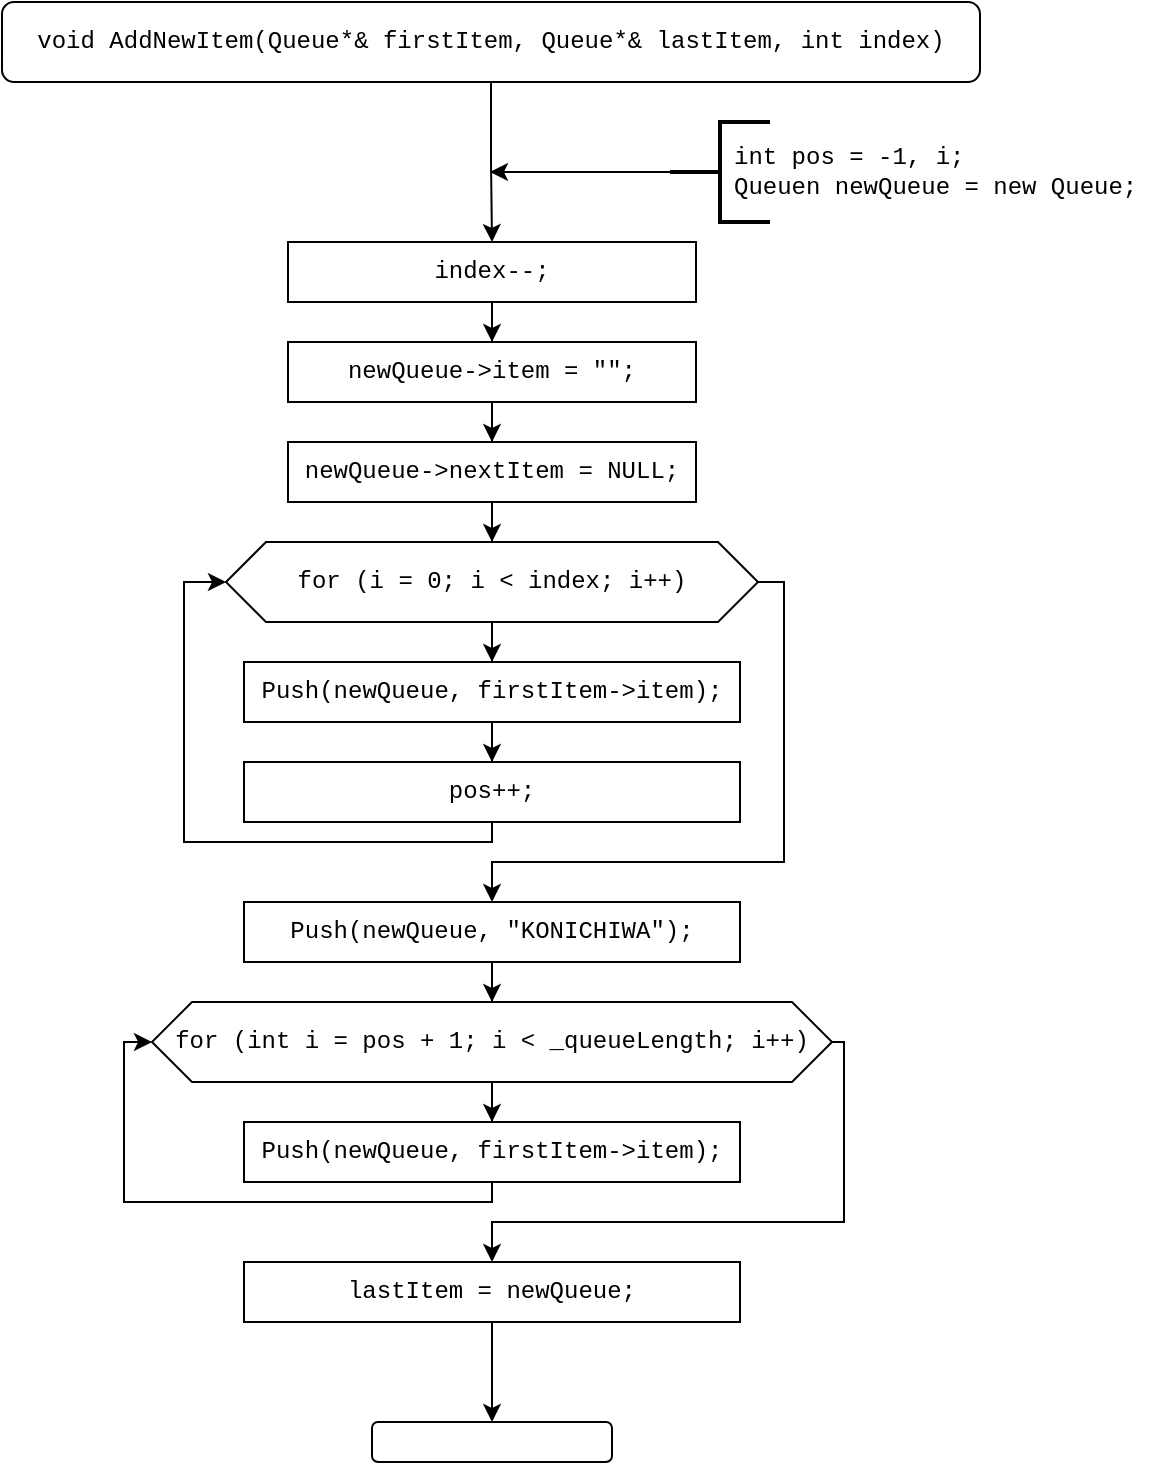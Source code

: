 <mxfile version="14.1.8" type="device"><diagram id="6laKdCrBsqB99YHVXzBF" name="Страница 1"><mxGraphModel dx="1673" dy="979" grid="1" gridSize="10" guides="1" tooltips="1" connect="1" arrows="1" fold="1" page="1" pageScale="1" pageWidth="827" pageHeight="1169" math="0" shadow="0"><root><mxCell id="0"/><mxCell id="1" parent="0"/><mxCell id="5pwGJo5ivdoOLuTYadrB-4" style="edgeStyle=orthogonalEdgeStyle;rounded=0;orthogonalLoop=1;jettySize=auto;html=1;fontFamily=Courier New;entryX=0.5;entryY=0;entryDx=0;entryDy=0;" edge="1" parent="1" source="5pwGJo5ivdoOLuTYadrB-1" target="5pwGJo5ivdoOLuTYadrB-6"><mxGeometry relative="1" as="geometry"><mxPoint x="413.5" y="160" as="targetPoint"/></mxGeometry></mxCell><mxCell id="5pwGJo5ivdoOLuTYadrB-1" value="void AddNewItem(Queue*&amp;amp; firstItem, Queue*&amp;amp; lastItem, int index)" style="rounded=1;whiteSpace=wrap;html=1;fontFamily=Courier New;" vertex="1" parent="1"><mxGeometry x="169" y="40" width="489" height="40" as="geometry"/></mxCell><mxCell id="5pwGJo5ivdoOLuTYadrB-5" style="edgeStyle=orthogonalEdgeStyle;rounded=0;orthogonalLoop=1;jettySize=auto;html=1;fontFamily=Courier New;" edge="1" parent="1" source="5pwGJo5ivdoOLuTYadrB-2"><mxGeometry relative="1" as="geometry"><mxPoint x="413" y="125" as="targetPoint"/></mxGeometry></mxCell><mxCell id="5pwGJo5ivdoOLuTYadrB-2" value="" style="strokeWidth=2;html=1;shape=mxgraph.flowchart.annotation_2;align=left;labelPosition=right;pointerEvents=1;" vertex="1" parent="1"><mxGeometry x="503" y="100" width="50" height="50" as="geometry"/></mxCell><mxCell id="5pwGJo5ivdoOLuTYadrB-3" value="int pos = -1, i;&lt;br&gt;Queuen newQueue = new Queue;" style="text;html=1;strokeColor=none;fillColor=none;align=left;verticalAlign=middle;whiteSpace=wrap;rounded=0;fontFamily=Courier New;" vertex="1" parent="1"><mxGeometry x="533" y="95" width="210" height="60" as="geometry"/></mxCell><mxCell id="5pwGJo5ivdoOLuTYadrB-8" style="edgeStyle=orthogonalEdgeStyle;rounded=0;orthogonalLoop=1;jettySize=auto;html=1;entryX=0.5;entryY=0;entryDx=0;entryDy=0;fontFamily=Courier New;" edge="1" parent="1" source="5pwGJo5ivdoOLuTYadrB-6" target="5pwGJo5ivdoOLuTYadrB-7"><mxGeometry relative="1" as="geometry"/></mxCell><mxCell id="5pwGJo5ivdoOLuTYadrB-6" value="index--;" style="rounded=0;whiteSpace=wrap;html=1;fontFamily=Courier New;align=center;" vertex="1" parent="1"><mxGeometry x="312" y="160" width="204" height="30" as="geometry"/></mxCell><mxCell id="5pwGJo5ivdoOLuTYadrB-10" style="edgeStyle=orthogonalEdgeStyle;rounded=0;orthogonalLoop=1;jettySize=auto;html=1;entryX=0.5;entryY=0;entryDx=0;entryDy=0;fontFamily=Courier New;" edge="1" parent="1" source="5pwGJo5ivdoOLuTYadrB-7" target="5pwGJo5ivdoOLuTYadrB-9"><mxGeometry relative="1" as="geometry"/></mxCell><mxCell id="5pwGJo5ivdoOLuTYadrB-7" value="newQueue-&amp;gt;item = &quot;&quot;;" style="rounded=0;whiteSpace=wrap;html=1;fontFamily=Courier New;align=center;" vertex="1" parent="1"><mxGeometry x="312" y="210" width="204" height="30" as="geometry"/></mxCell><mxCell id="5pwGJo5ivdoOLuTYadrB-12" style="edgeStyle=orthogonalEdgeStyle;rounded=0;orthogonalLoop=1;jettySize=auto;html=1;entryX=0.5;entryY=0;entryDx=0;entryDy=0;fontFamily=Courier New;" edge="1" parent="1" source="5pwGJo5ivdoOLuTYadrB-9" target="5pwGJo5ivdoOLuTYadrB-11"><mxGeometry relative="1" as="geometry"/></mxCell><mxCell id="5pwGJo5ivdoOLuTYadrB-9" value="newQueue-&amp;gt;nextItem = NULL;" style="rounded=0;whiteSpace=wrap;html=1;fontFamily=Courier New;align=center;" vertex="1" parent="1"><mxGeometry x="312" y="260" width="204" height="30" as="geometry"/></mxCell><mxCell id="5pwGJo5ivdoOLuTYadrB-16" style="edgeStyle=orthogonalEdgeStyle;rounded=0;orthogonalLoop=1;jettySize=auto;html=1;entryX=0.5;entryY=0;entryDx=0;entryDy=0;fontFamily=Courier New;" edge="1" parent="1" source="5pwGJo5ivdoOLuTYadrB-11" target="5pwGJo5ivdoOLuTYadrB-13"><mxGeometry relative="1" as="geometry"/></mxCell><mxCell id="5pwGJo5ivdoOLuTYadrB-20" style="edgeStyle=orthogonalEdgeStyle;rounded=0;orthogonalLoop=1;jettySize=auto;html=1;fontFamily=Courier New;" edge="1" parent="1" source="5pwGJo5ivdoOLuTYadrB-11"><mxGeometry relative="1" as="geometry"><mxPoint x="414" y="490" as="targetPoint"/><Array as="points"><mxPoint x="560" y="330"/><mxPoint x="560" y="470"/></Array></mxGeometry></mxCell><mxCell id="5pwGJo5ivdoOLuTYadrB-11" value="for (i = 0; i &amp;lt; index; i++)" style="shape=hexagon;perimeter=hexagonPerimeter2;whiteSpace=wrap;html=1;fixedSize=1;fontFamily=Courier New;" vertex="1" parent="1"><mxGeometry x="281" y="310" width="266" height="40" as="geometry"/></mxCell><mxCell id="5pwGJo5ivdoOLuTYadrB-18" style="edgeStyle=orthogonalEdgeStyle;rounded=0;orthogonalLoop=1;jettySize=auto;html=1;entryX=0.5;entryY=0;entryDx=0;entryDy=0;fontFamily=Courier New;" edge="1" parent="1" source="5pwGJo5ivdoOLuTYadrB-13" target="5pwGJo5ivdoOLuTYadrB-17"><mxGeometry relative="1" as="geometry"/></mxCell><mxCell id="5pwGJo5ivdoOLuTYadrB-13" value="Push(newQueue, firstItem-&amp;gt;item);" style="rounded=0;whiteSpace=wrap;html=1;fontFamily=Courier New;align=center;" vertex="1" parent="1"><mxGeometry x="290" y="370" width="248" height="30" as="geometry"/></mxCell><mxCell id="5pwGJo5ivdoOLuTYadrB-19" style="edgeStyle=orthogonalEdgeStyle;rounded=0;orthogonalLoop=1;jettySize=auto;html=1;fontFamily=Courier New;entryX=0;entryY=0.5;entryDx=0;entryDy=0;" edge="1" parent="1" source="5pwGJo5ivdoOLuTYadrB-17" target="5pwGJo5ivdoOLuTYadrB-11"><mxGeometry relative="1" as="geometry"><mxPoint x="260" y="330" as="targetPoint"/><Array as="points"><mxPoint x="414" y="460"/><mxPoint x="260" y="460"/><mxPoint x="260" y="330"/></Array></mxGeometry></mxCell><mxCell id="5pwGJo5ivdoOLuTYadrB-17" value="pos++;" style="rounded=0;whiteSpace=wrap;html=1;fontFamily=Courier New;align=center;" vertex="1" parent="1"><mxGeometry x="290" y="420" width="248" height="30" as="geometry"/></mxCell><mxCell id="5pwGJo5ivdoOLuTYadrB-23" style="edgeStyle=orthogonalEdgeStyle;rounded=0;orthogonalLoop=1;jettySize=auto;html=1;entryX=0.5;entryY=0;entryDx=0;entryDy=0;fontFamily=Courier New;" edge="1" parent="1" source="5pwGJo5ivdoOLuTYadrB-21" target="5pwGJo5ivdoOLuTYadrB-22"><mxGeometry relative="1" as="geometry"/></mxCell><mxCell id="5pwGJo5ivdoOLuTYadrB-21" value="Push(newQueue, &quot;KONICHIWA&quot;);" style="rounded=0;whiteSpace=wrap;html=1;fontFamily=Courier New;align=center;" vertex="1" parent="1"><mxGeometry x="290" y="490" width="248" height="30" as="geometry"/></mxCell><mxCell id="5pwGJo5ivdoOLuTYadrB-25" style="edgeStyle=orthogonalEdgeStyle;rounded=0;orthogonalLoop=1;jettySize=auto;html=1;entryX=0.5;entryY=0;entryDx=0;entryDy=0;fontFamily=Courier New;" edge="1" parent="1" source="5pwGJo5ivdoOLuTYadrB-22" target="5pwGJo5ivdoOLuTYadrB-24"><mxGeometry relative="1" as="geometry"/></mxCell><mxCell id="5pwGJo5ivdoOLuTYadrB-27" style="edgeStyle=orthogonalEdgeStyle;rounded=0;orthogonalLoop=1;jettySize=auto;html=1;fontFamily=Courier New;entryX=0.5;entryY=0;entryDx=0;entryDy=0;" edge="1" parent="1" source="5pwGJo5ivdoOLuTYadrB-22" target="5pwGJo5ivdoOLuTYadrB-28"><mxGeometry relative="1" as="geometry"><mxPoint x="414" y="660" as="targetPoint"/><Array as="points"><mxPoint x="590" y="560"/><mxPoint x="590" y="650"/><mxPoint x="414" y="650"/></Array></mxGeometry></mxCell><mxCell id="5pwGJo5ivdoOLuTYadrB-22" value="for (int i = pos + 1; i &amp;lt; _queueLength; i++)" style="shape=hexagon;perimeter=hexagonPerimeter2;whiteSpace=wrap;html=1;fixedSize=1;fontFamily=Courier New;" vertex="1" parent="1"><mxGeometry x="244" y="540" width="340" height="40" as="geometry"/></mxCell><mxCell id="5pwGJo5ivdoOLuTYadrB-26" style="edgeStyle=orthogonalEdgeStyle;rounded=0;orthogonalLoop=1;jettySize=auto;html=1;fontFamily=Courier New;entryX=0;entryY=0.5;entryDx=0;entryDy=0;" edge="1" parent="1" source="5pwGJo5ivdoOLuTYadrB-24" target="5pwGJo5ivdoOLuTYadrB-22"><mxGeometry relative="1" as="geometry"><mxPoint x="230" y="560" as="targetPoint"/><Array as="points"><mxPoint x="414" y="640"/><mxPoint x="230" y="640"/><mxPoint x="230" y="560"/></Array></mxGeometry></mxCell><mxCell id="5pwGJo5ivdoOLuTYadrB-24" value="Push(newQueue, firstItem-&amp;gt;item);" style="rounded=0;whiteSpace=wrap;html=1;fontFamily=Courier New;align=center;" vertex="1" parent="1"><mxGeometry x="290" y="600" width="248" height="30" as="geometry"/></mxCell><mxCell id="5pwGJo5ivdoOLuTYadrB-30" style="edgeStyle=orthogonalEdgeStyle;rounded=0;orthogonalLoop=1;jettySize=auto;html=1;entryX=0.5;entryY=0;entryDx=0;entryDy=0;fontFamily=Courier New;" edge="1" parent="1" source="5pwGJo5ivdoOLuTYadrB-28" target="5pwGJo5ivdoOLuTYadrB-29"><mxGeometry relative="1" as="geometry"/></mxCell><mxCell id="5pwGJo5ivdoOLuTYadrB-28" value="lastItem = newQueue;" style="rounded=0;whiteSpace=wrap;html=1;fontFamily=Courier New;align=center;" vertex="1" parent="1"><mxGeometry x="290" y="670" width="248" height="30" as="geometry"/></mxCell><mxCell id="5pwGJo5ivdoOLuTYadrB-29" value="" style="rounded=1;whiteSpace=wrap;html=1;fontFamily=Courier New;align=left;" vertex="1" parent="1"><mxGeometry x="354" y="750" width="120" height="20" as="geometry"/></mxCell></root></mxGraphModel></diagram></mxfile>